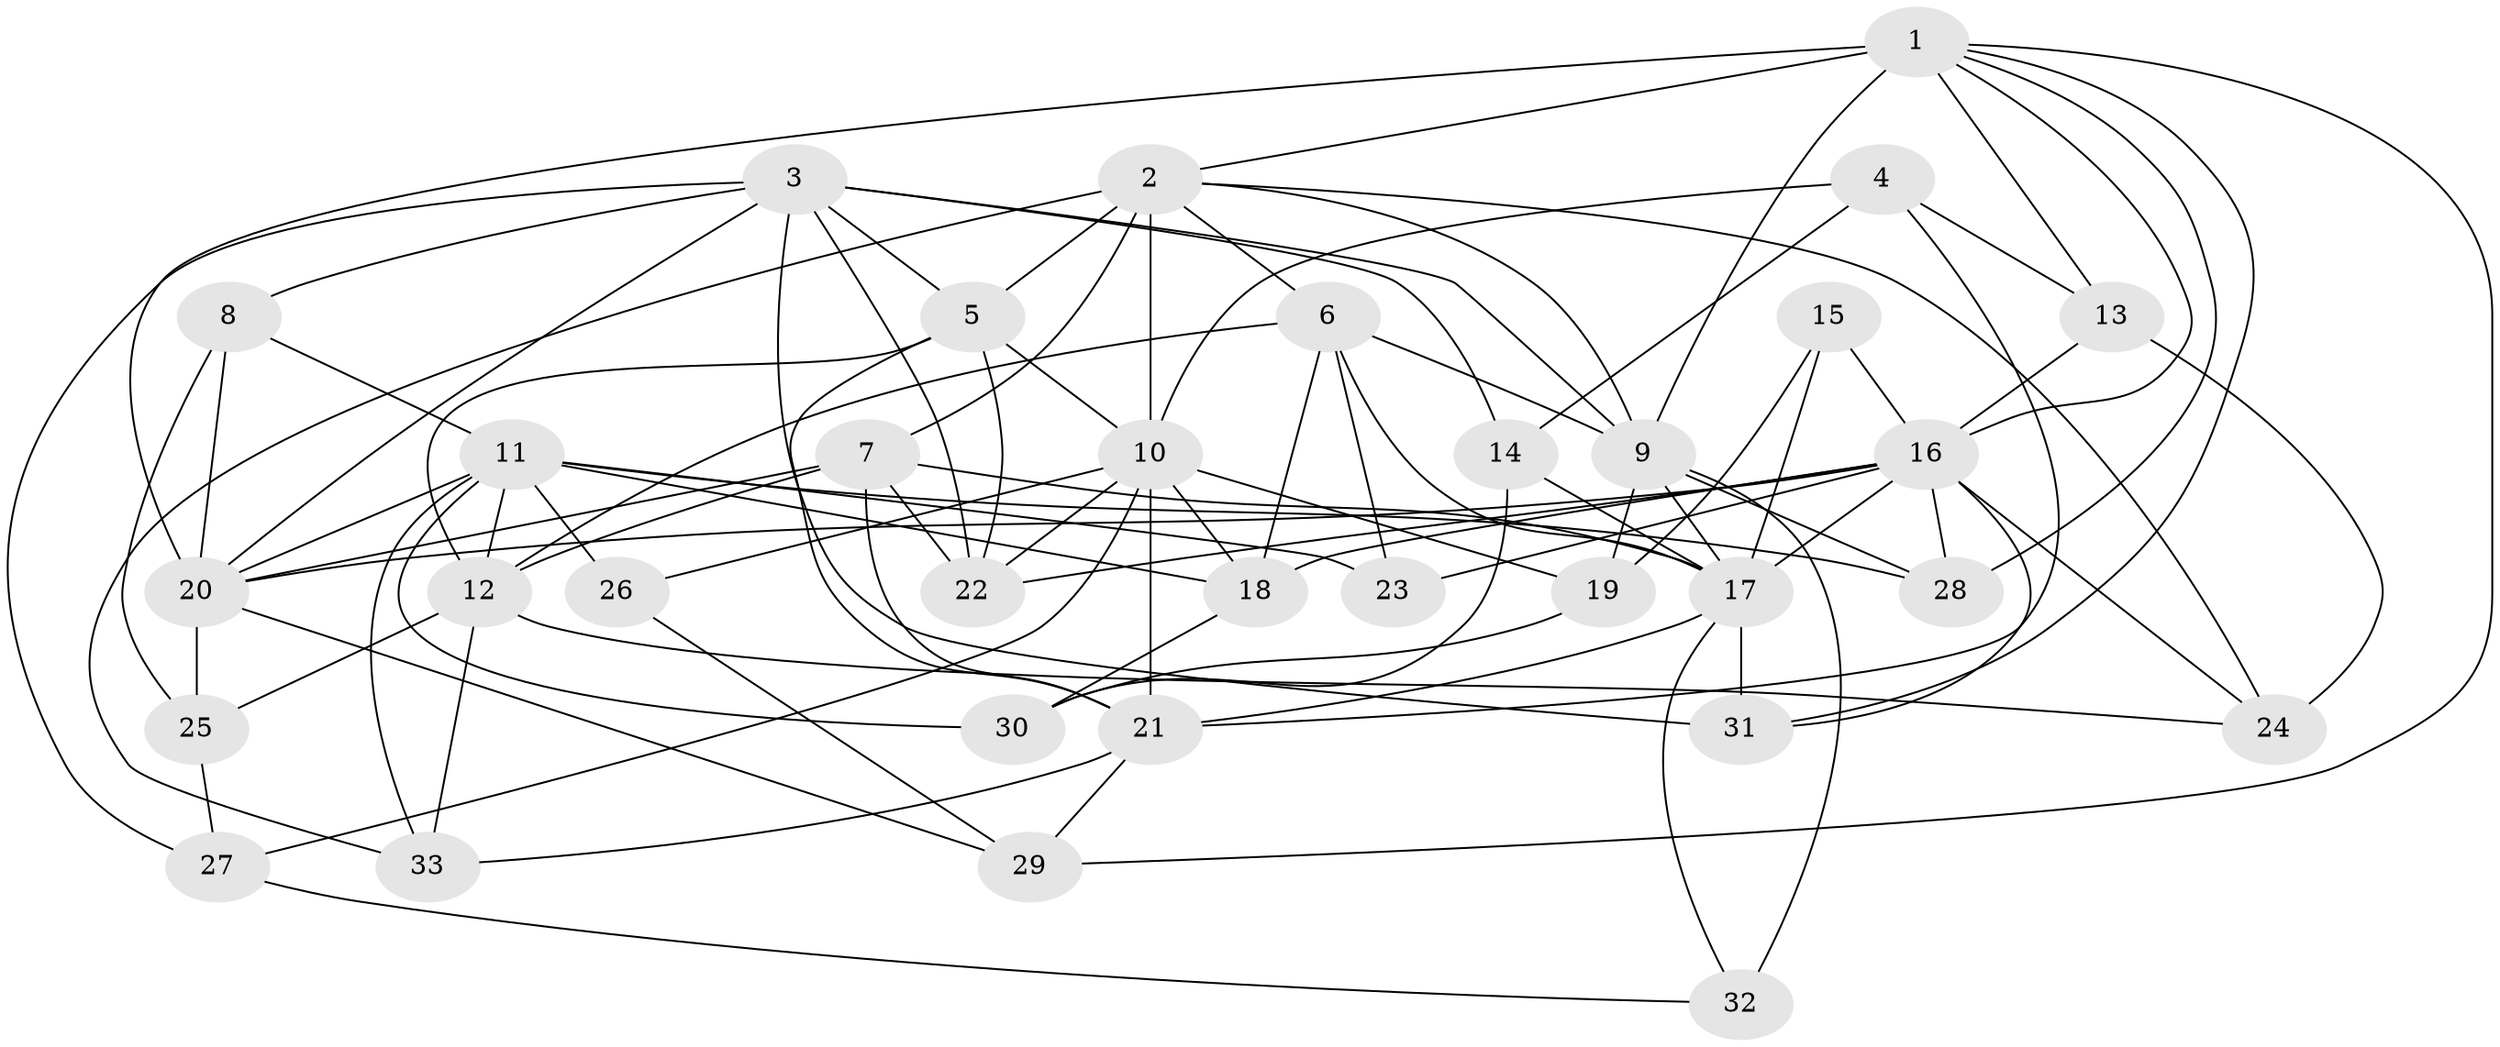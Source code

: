 // original degree distribution, {4: 1.0}
// Generated by graph-tools (version 1.1) at 2025/53/03/04/25 22:53:37]
// undirected, 33 vertices, 92 edges
graph export_dot {
  node [color=gray90,style=filled];
  1;
  2;
  3;
  4;
  5;
  6;
  7;
  8;
  9;
  10;
  11;
  12;
  13;
  14;
  15;
  16;
  17;
  18;
  19;
  20;
  21;
  22;
  23;
  24;
  25;
  26;
  27;
  28;
  29;
  30;
  31;
  32;
  33;
  1 -- 2 [weight=2.0];
  1 -- 9 [weight=2.0];
  1 -- 13 [weight=1.0];
  1 -- 16 [weight=1.0];
  1 -- 20 [weight=1.0];
  1 -- 28 [weight=1.0];
  1 -- 29 [weight=1.0];
  1 -- 31 [weight=1.0];
  2 -- 5 [weight=1.0];
  2 -- 6 [weight=1.0];
  2 -- 7 [weight=1.0];
  2 -- 9 [weight=1.0];
  2 -- 10 [weight=4.0];
  2 -- 24 [weight=1.0];
  2 -- 33 [weight=1.0];
  3 -- 5 [weight=2.0];
  3 -- 8 [weight=1.0];
  3 -- 9 [weight=1.0];
  3 -- 14 [weight=1.0];
  3 -- 20 [weight=1.0];
  3 -- 22 [weight=2.0];
  3 -- 27 [weight=1.0];
  3 -- 31 [weight=1.0];
  4 -- 10 [weight=1.0];
  4 -- 13 [weight=1.0];
  4 -- 14 [weight=1.0];
  4 -- 21 [weight=1.0];
  5 -- 10 [weight=1.0];
  5 -- 12 [weight=2.0];
  5 -- 21 [weight=1.0];
  5 -- 22 [weight=1.0];
  6 -- 9 [weight=1.0];
  6 -- 12 [weight=1.0];
  6 -- 17 [weight=1.0];
  6 -- 18 [weight=1.0];
  6 -- 23 [weight=1.0];
  7 -- 12 [weight=1.0];
  7 -- 17 [weight=2.0];
  7 -- 20 [weight=1.0];
  7 -- 21 [weight=4.0];
  7 -- 22 [weight=1.0];
  8 -- 11 [weight=1.0];
  8 -- 20 [weight=1.0];
  8 -- 25 [weight=1.0];
  9 -- 17 [weight=1.0];
  9 -- 19 [weight=1.0];
  9 -- 28 [weight=1.0];
  9 -- 32 [weight=2.0];
  10 -- 18 [weight=1.0];
  10 -- 19 [weight=1.0];
  10 -- 21 [weight=1.0];
  10 -- 22 [weight=1.0];
  10 -- 26 [weight=1.0];
  10 -- 27 [weight=1.0];
  11 -- 12 [weight=1.0];
  11 -- 18 [weight=2.0];
  11 -- 20 [weight=1.0];
  11 -- 23 [weight=2.0];
  11 -- 26 [weight=2.0];
  11 -- 28 [weight=1.0];
  11 -- 30 [weight=1.0];
  11 -- 33 [weight=1.0];
  12 -- 24 [weight=1.0];
  12 -- 25 [weight=1.0];
  12 -- 33 [weight=1.0];
  13 -- 16 [weight=1.0];
  13 -- 24 [weight=1.0];
  14 -- 17 [weight=1.0];
  14 -- 30 [weight=1.0];
  15 -- 16 [weight=2.0];
  15 -- 17 [weight=1.0];
  15 -- 19 [weight=1.0];
  16 -- 17 [weight=1.0];
  16 -- 18 [weight=1.0];
  16 -- 20 [weight=1.0];
  16 -- 22 [weight=1.0];
  16 -- 23 [weight=1.0];
  16 -- 24 [weight=1.0];
  16 -- 28 [weight=1.0];
  16 -- 31 [weight=1.0];
  17 -- 21 [weight=1.0];
  17 -- 31 [weight=1.0];
  17 -- 32 [weight=1.0];
  18 -- 30 [weight=1.0];
  19 -- 30 [weight=1.0];
  20 -- 25 [weight=1.0];
  20 -- 29 [weight=1.0];
  21 -- 29 [weight=1.0];
  21 -- 33 [weight=1.0];
  25 -- 27 [weight=1.0];
  26 -- 29 [weight=1.0];
  27 -- 32 [weight=1.0];
}
